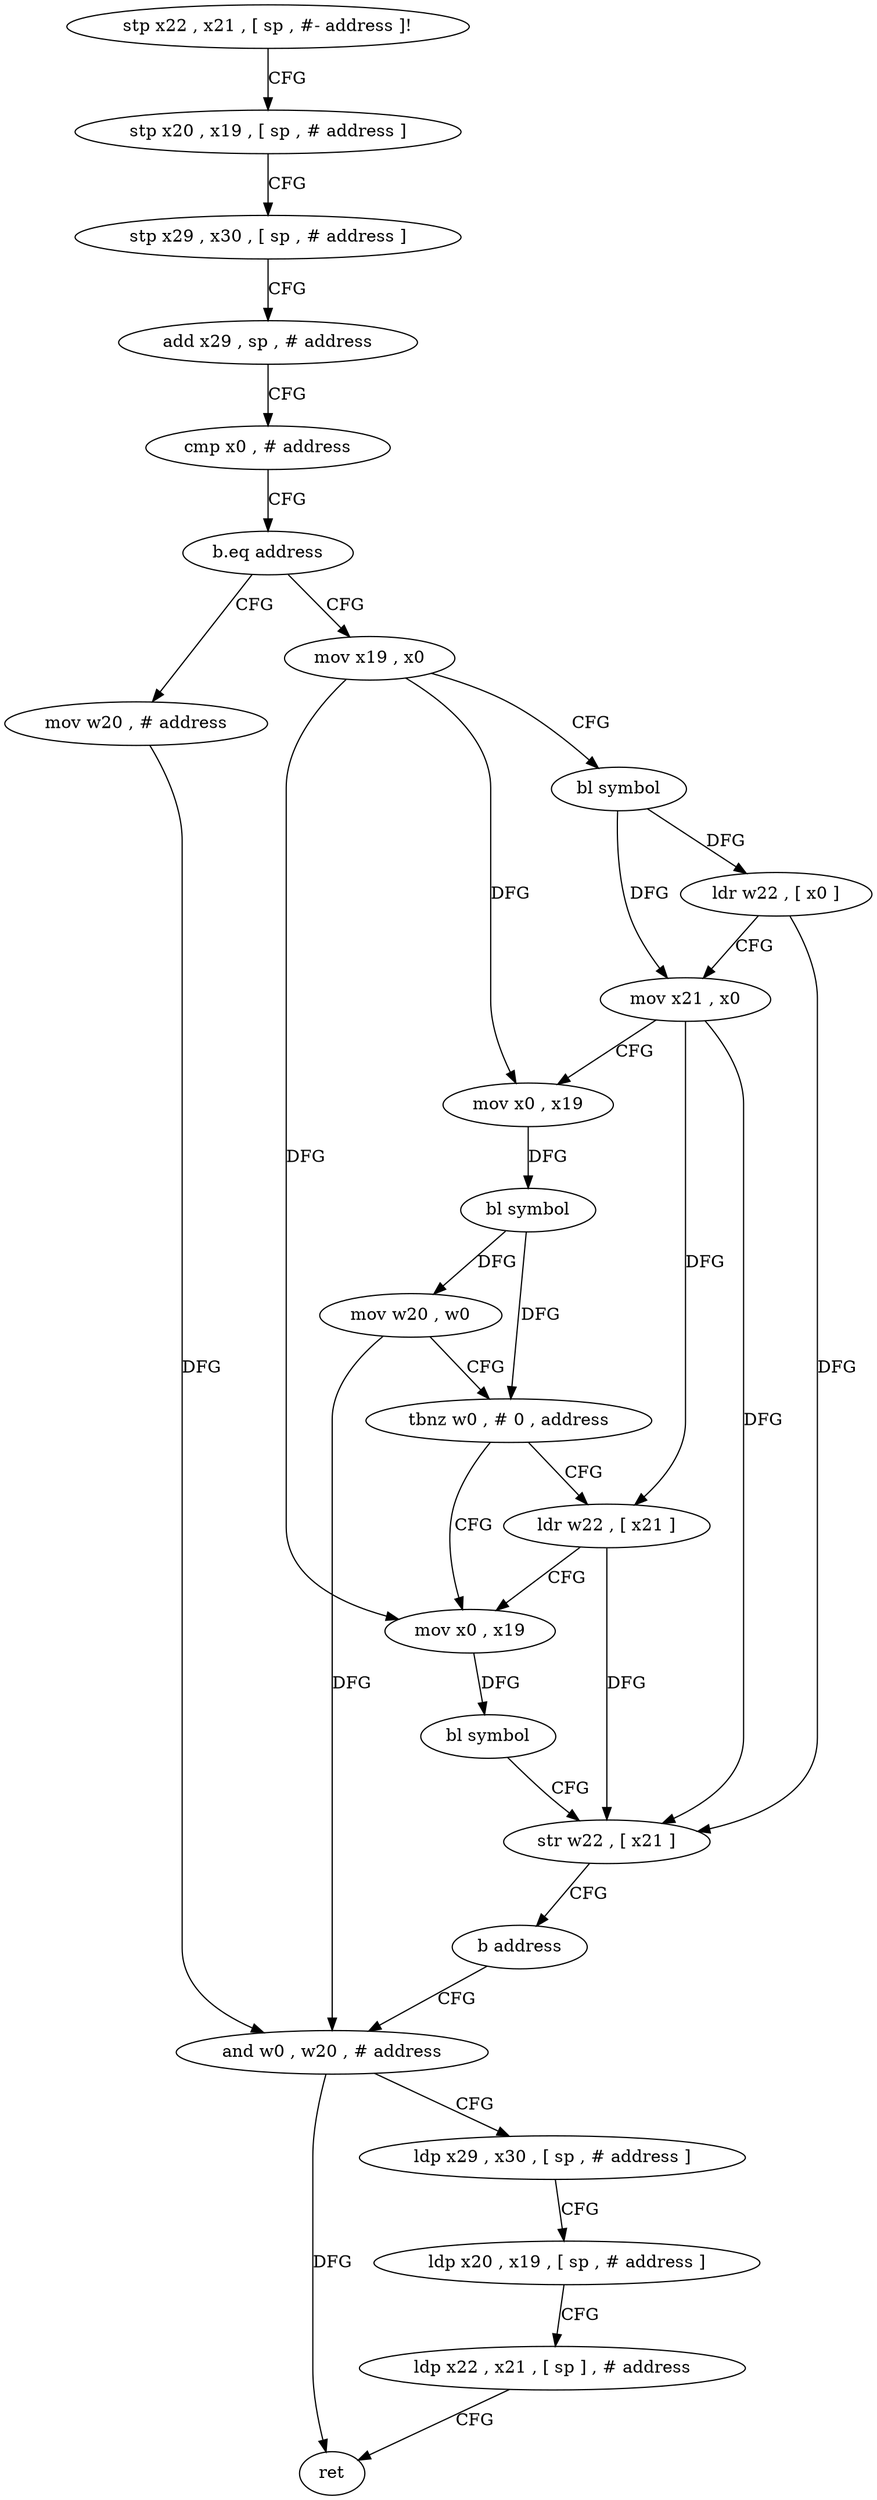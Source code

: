 digraph "func" {
"4268972" [label = "stp x22 , x21 , [ sp , #- address ]!" ]
"4268976" [label = "stp x20 , x19 , [ sp , # address ]" ]
"4268980" [label = "stp x29 , x30 , [ sp , # address ]" ]
"4268984" [label = "add x29 , sp , # address" ]
"4268988" [label = "cmp x0 , # address" ]
"4268992" [label = "b.eq address" ]
"4269048" [label = "mov w20 , # address" ]
"4268996" [label = "mov x19 , x0" ]
"4269052" [label = "and w0 , w20 , # address" ]
"4269000" [label = "bl symbol" ]
"4269004" [label = "ldr w22 , [ x0 ]" ]
"4269008" [label = "mov x21 , x0" ]
"4269012" [label = "mov x0 , x19" ]
"4269016" [label = "bl symbol" ]
"4269020" [label = "mov w20 , w0" ]
"4269024" [label = "tbnz w0 , # 0 , address" ]
"4269032" [label = "mov x0 , x19" ]
"4269028" [label = "ldr w22 , [ x21 ]" ]
"4269036" [label = "bl symbol" ]
"4269040" [label = "str w22 , [ x21 ]" ]
"4269044" [label = "b address" ]
"4269056" [label = "ldp x29 , x30 , [ sp , # address ]" ]
"4269060" [label = "ldp x20 , x19 , [ sp , # address ]" ]
"4269064" [label = "ldp x22 , x21 , [ sp ] , # address" ]
"4269068" [label = "ret" ]
"4268972" -> "4268976" [ label = "CFG" ]
"4268976" -> "4268980" [ label = "CFG" ]
"4268980" -> "4268984" [ label = "CFG" ]
"4268984" -> "4268988" [ label = "CFG" ]
"4268988" -> "4268992" [ label = "CFG" ]
"4268992" -> "4269048" [ label = "CFG" ]
"4268992" -> "4268996" [ label = "CFG" ]
"4269048" -> "4269052" [ label = "DFG" ]
"4268996" -> "4269000" [ label = "CFG" ]
"4268996" -> "4269012" [ label = "DFG" ]
"4268996" -> "4269032" [ label = "DFG" ]
"4269052" -> "4269056" [ label = "CFG" ]
"4269052" -> "4269068" [ label = "DFG" ]
"4269000" -> "4269004" [ label = "DFG" ]
"4269000" -> "4269008" [ label = "DFG" ]
"4269004" -> "4269008" [ label = "CFG" ]
"4269004" -> "4269040" [ label = "DFG" ]
"4269008" -> "4269012" [ label = "CFG" ]
"4269008" -> "4269040" [ label = "DFG" ]
"4269008" -> "4269028" [ label = "DFG" ]
"4269012" -> "4269016" [ label = "DFG" ]
"4269016" -> "4269020" [ label = "DFG" ]
"4269016" -> "4269024" [ label = "DFG" ]
"4269020" -> "4269024" [ label = "CFG" ]
"4269020" -> "4269052" [ label = "DFG" ]
"4269024" -> "4269032" [ label = "CFG" ]
"4269024" -> "4269028" [ label = "CFG" ]
"4269032" -> "4269036" [ label = "DFG" ]
"4269028" -> "4269032" [ label = "CFG" ]
"4269028" -> "4269040" [ label = "DFG" ]
"4269036" -> "4269040" [ label = "CFG" ]
"4269040" -> "4269044" [ label = "CFG" ]
"4269044" -> "4269052" [ label = "CFG" ]
"4269056" -> "4269060" [ label = "CFG" ]
"4269060" -> "4269064" [ label = "CFG" ]
"4269064" -> "4269068" [ label = "CFG" ]
}
